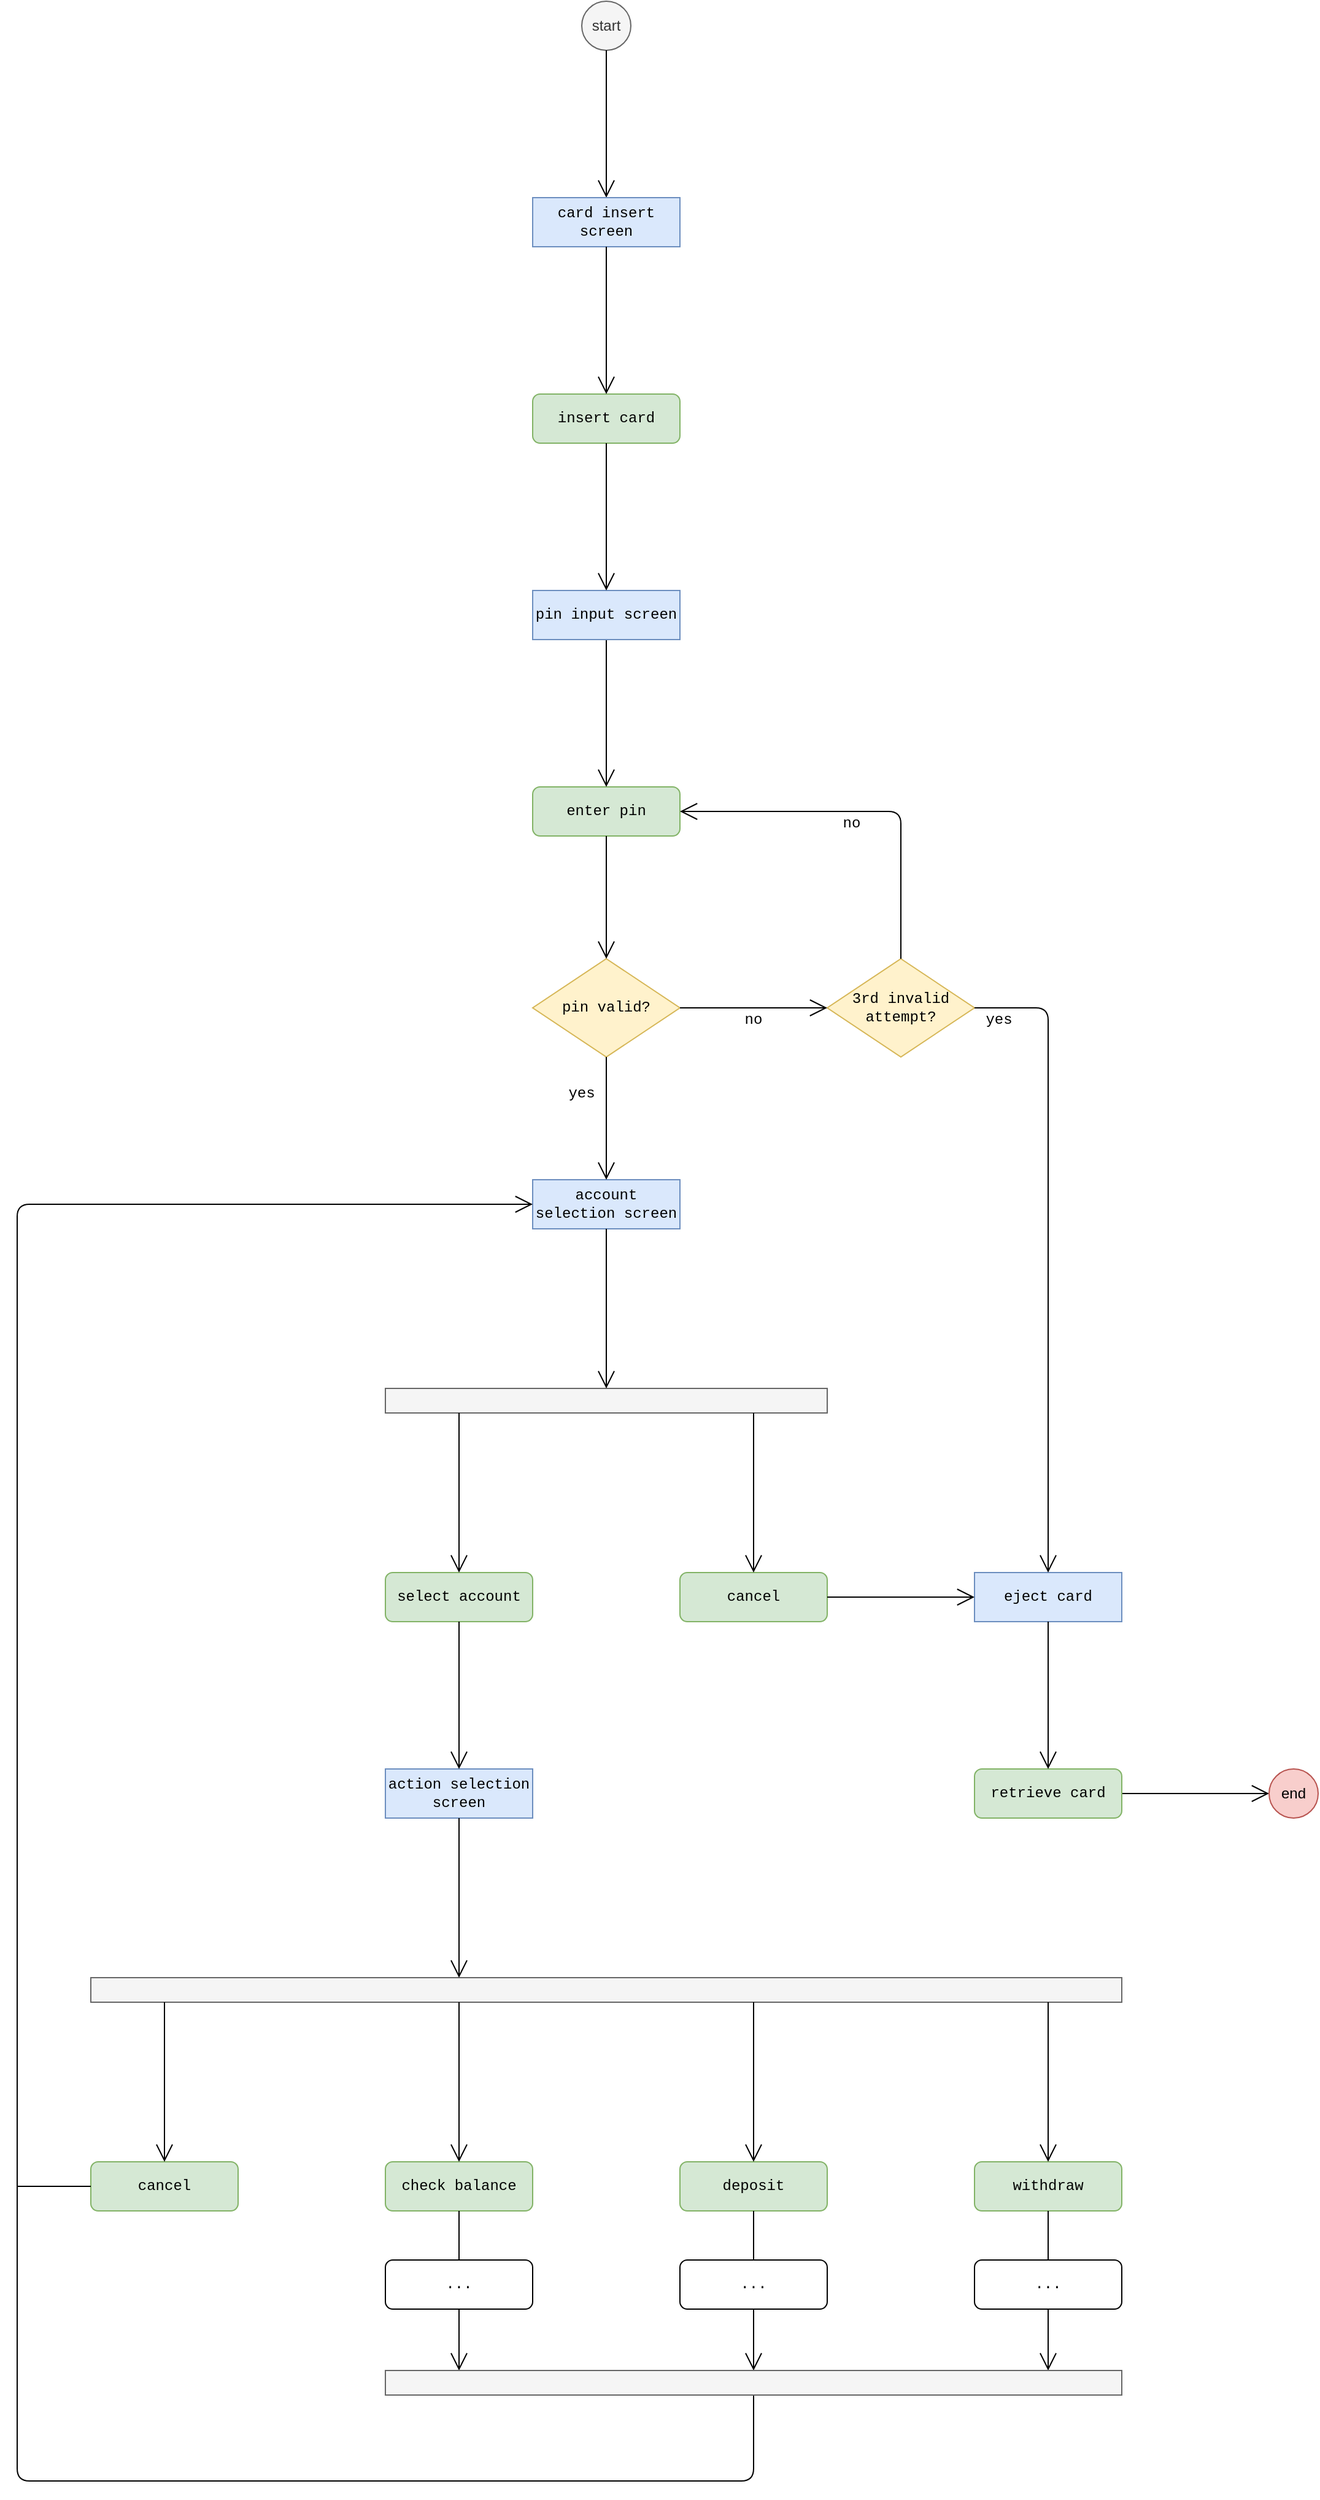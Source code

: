 <mxfile version="14.1.8" type="device"><diagram id="ihqMIaTf8OAF57CBlRL2" name="Page-1"><mxGraphModel dx="2200" dy="1813" grid="1" gridSize="10" guides="1" tooltips="1" connect="1" arrows="1" fold="1" page="1" pageScale="1" pageWidth="850" pageHeight="1100" math="0" shadow="0"><root><mxCell id="0"/><mxCell id="1" parent="0"/><mxCell id="f5XlnGI-PrZ9Zr5Y0vNG-1" value="start" style="ellipse;whiteSpace=wrap;html=1;aspect=fixed;fillColor=#f5f5f5;strokeColor=#666666;fontColor=#333333;" vertex="1" parent="1"><mxGeometry x="80" y="-280" width="40" height="40" as="geometry"/></mxCell><mxCell id="f5XlnGI-PrZ9Zr5Y0vNG-2" value="insert card" style="rounded=1;whiteSpace=wrap;html=1;fontFamily=Courier New;fillColor=#d5e8d4;strokeColor=#82b366;" vertex="1" parent="1"><mxGeometry x="40" y="40" width="120" height="40" as="geometry"/></mxCell><mxCell id="f5XlnGI-PrZ9Zr5Y0vNG-3" value="enter pin" style="rounded=1;whiteSpace=wrap;html=1;fontFamily=Courier New;fillColor=#d5e8d4;strokeColor=#82b366;" vertex="1" parent="1"><mxGeometry x="40" y="360" width="120" height="40" as="geometry"/></mxCell><mxCell id="f5XlnGI-PrZ9Zr5Y0vNG-4" value="pin valid?" style="rhombus;whiteSpace=wrap;html=1;fontFamily=Courier New;fillColor=#fff2cc;strokeColor=#d6b656;" vertex="1" parent="1"><mxGeometry x="40" y="500" width="120" height="80" as="geometry"/></mxCell><mxCell id="f5XlnGI-PrZ9Zr5Y0vNG-8" value="account selection screen" style="rounded=0;whiteSpace=wrap;html=1;fontFamily=Courier New;fillColor=#dae8fc;strokeColor=#6c8ebf;" vertex="1" parent="1"><mxGeometry x="40" y="680" width="120" height="40" as="geometry"/></mxCell><mxCell id="f5XlnGI-PrZ9Zr5Y0vNG-9" value="action selection screen" style="rounded=0;whiteSpace=wrap;html=1;fontFamily=Courier New;fillColor=#dae8fc;strokeColor=#6c8ebf;" vertex="1" parent="1"><mxGeometry x="-80" y="1160" width="120" height="40" as="geometry"/></mxCell><mxCell id="f5XlnGI-PrZ9Zr5Y0vNG-10" value="3rd invalid attempt?" style="rhombus;whiteSpace=wrap;html=1;fontFamily=Courier New;fillColor=#fff2cc;strokeColor=#d6b656;" vertex="1" parent="1"><mxGeometry x="280" y="500" width="120" height="80" as="geometry"/></mxCell><mxCell id="f5XlnGI-PrZ9Zr5Y0vNG-11" value="eject card" style="rounded=0;whiteSpace=wrap;html=1;fontFamily=Courier New;fillColor=#dae8fc;strokeColor=#6c8ebf;" vertex="1" parent="1"><mxGeometry x="400" y="1000" width="120" height="40" as="geometry"/></mxCell><mxCell id="f5XlnGI-PrZ9Zr5Y0vNG-14" value="" style="rounded=0;whiteSpace=wrap;html=1;fontFamily=Courier New;fillColor=#f5f5f5;strokeColor=#666666;fontColor=#333333;" vertex="1" parent="1"><mxGeometry x="-80" y="850" width="360" height="20" as="geometry"/></mxCell><mxCell id="f5XlnGI-PrZ9Zr5Y0vNG-15" value="select account" style="rounded=1;whiteSpace=wrap;html=1;fontFamily=Courier New;fillColor=#d5e8d4;strokeColor=#82b366;" vertex="1" parent="1"><mxGeometry x="-80" y="1000" width="120" height="40" as="geometry"/></mxCell><mxCell id="f5XlnGI-PrZ9Zr5Y0vNG-16" value="cancel" style="rounded=1;whiteSpace=wrap;html=1;fontFamily=Courier New;fillColor=#d5e8d4;strokeColor=#82b366;" vertex="1" parent="1"><mxGeometry x="160" y="1000" width="120" height="40" as="geometry"/></mxCell><mxCell id="f5XlnGI-PrZ9Zr5Y0vNG-17" value="" style="rounded=0;whiteSpace=wrap;html=1;fontFamily=Courier New;fillColor=#f5f5f5;strokeColor=#666666;fontColor=#333333;" vertex="1" parent="1"><mxGeometry x="-320" y="1330" width="840" height="20" as="geometry"/></mxCell><mxCell id="f5XlnGI-PrZ9Zr5Y0vNG-18" value="check balance" style="rounded=1;whiteSpace=wrap;html=1;fontFamily=Courier New;fillColor=#d5e8d4;strokeColor=#82b366;" vertex="1" parent="1"><mxGeometry x="-80" y="1480" width="120" height="40" as="geometry"/></mxCell><mxCell id="f5XlnGI-PrZ9Zr5Y0vNG-19" value="deposit" style="rounded=1;whiteSpace=wrap;html=1;fontFamily=Courier New;fillColor=#d5e8d4;strokeColor=#82b366;" vertex="1" parent="1"><mxGeometry x="160" y="1480" width="120" height="40" as="geometry"/></mxCell><mxCell id="f5XlnGI-PrZ9Zr5Y0vNG-20" value="withdraw" style="rounded=1;whiteSpace=wrap;html=1;fontFamily=Courier New;fillColor=#d5e8d4;strokeColor=#82b366;" vertex="1" parent="1"><mxGeometry x="400" y="1480" width="120" height="40" as="geometry"/></mxCell><mxCell id="f5XlnGI-PrZ9Zr5Y0vNG-21" value="cancel" style="rounded=1;whiteSpace=wrap;html=1;fontFamily=Courier New;fillColor=#d5e8d4;strokeColor=#82b366;" vertex="1" parent="1"><mxGeometry x="-320" y="1480" width="120" height="40" as="geometry"/></mxCell><mxCell id="f5XlnGI-PrZ9Zr5Y0vNG-22" value="" style="endArrow=open;endFill=1;endSize=12;html=1;fontFamily=Courier New;exitX=0.5;exitY=1;exitDx=0;exitDy=0;entryX=0;entryY=0.5;entryDx=0;entryDy=0;" edge="1" parent="1" source="f5XlnGI-PrZ9Zr5Y0vNG-37" target="f5XlnGI-PrZ9Zr5Y0vNG-8"><mxGeometry width="160" relative="1" as="geometry"><mxPoint x="-10" y="1330" as="sourcePoint"/><mxPoint x="150" y="1330" as="targetPoint"/><Array as="points"><mxPoint x="220" y="1740"/><mxPoint x="-380" y="1740"/><mxPoint x="-380" y="700"/></Array></mxGeometry></mxCell><mxCell id="f5XlnGI-PrZ9Zr5Y0vNG-23" value="" style="endArrow=open;endFill=1;endSize=12;html=1;fontFamily=Courier New;exitX=0.5;exitY=1;exitDx=0;exitDy=0;" edge="1" parent="1" source="f5XlnGI-PrZ9Zr5Y0vNG-8"><mxGeometry width="160" relative="1" as="geometry"><mxPoint x="-10" y="960" as="sourcePoint"/><mxPoint x="100" y="850" as="targetPoint"/></mxGeometry></mxCell><mxCell id="f5XlnGI-PrZ9Zr5Y0vNG-24" value="" style="endArrow=open;endFill=1;endSize=12;html=1;fontFamily=Courier New;" edge="1" parent="1"><mxGeometry width="160" relative="1" as="geometry"><mxPoint x="-20" y="870" as="sourcePoint"/><mxPoint x="-20" y="1000" as="targetPoint"/></mxGeometry></mxCell><mxCell id="f5XlnGI-PrZ9Zr5Y0vNG-27" value="" style="endArrow=open;endFill=1;endSize=12;html=1;fontFamily=Courier New;" edge="1" parent="1"><mxGeometry width="160" relative="1" as="geometry"><mxPoint x="220" y="870" as="sourcePoint"/><mxPoint x="220" y="1000" as="targetPoint"/></mxGeometry></mxCell><mxCell id="f5XlnGI-PrZ9Zr5Y0vNG-28" value="" style="endArrow=open;endFill=1;endSize=12;html=1;fontFamily=Courier New;exitX=0.5;exitY=1;exitDx=0;exitDy=0;entryX=0.5;entryY=0;entryDx=0;entryDy=0;" edge="1" parent="1" source="f5XlnGI-PrZ9Zr5Y0vNG-15" target="f5XlnGI-PrZ9Zr5Y0vNG-9"><mxGeometry width="160" relative="1" as="geometry"><mxPoint x="-10" y="880" as="sourcePoint"/><mxPoint x="-10" y="1010" as="targetPoint"/></mxGeometry></mxCell><mxCell id="f5XlnGI-PrZ9Zr5Y0vNG-29" value="" style="endArrow=open;endFill=1;endSize=12;html=1;fontFamily=Courier New;" edge="1" parent="1"><mxGeometry width="160" relative="1" as="geometry"><mxPoint x="-20" y="1200" as="sourcePoint"/><mxPoint x="-20" y="1330" as="targetPoint"/></mxGeometry></mxCell><mxCell id="f5XlnGI-PrZ9Zr5Y0vNG-30" value="" style="endArrow=open;endFill=1;endSize=12;html=1;fontFamily=Courier New;" edge="1" parent="1"><mxGeometry width="160" relative="1" as="geometry"><mxPoint x="-260" y="1350" as="sourcePoint"/><mxPoint x="-260" y="1480" as="targetPoint"/></mxGeometry></mxCell><mxCell id="f5XlnGI-PrZ9Zr5Y0vNG-31" value="" style="endArrow=open;endFill=1;endSize=12;html=1;fontFamily=Courier New;" edge="1" parent="1"><mxGeometry width="160" relative="1" as="geometry"><mxPoint x="220" y="1350" as="sourcePoint"/><mxPoint x="220" y="1480" as="targetPoint"/></mxGeometry></mxCell><mxCell id="f5XlnGI-PrZ9Zr5Y0vNG-32" value="" style="endArrow=open;endFill=1;endSize=12;html=1;fontFamily=Courier New;" edge="1" parent="1"><mxGeometry width="160" relative="1" as="geometry"><mxPoint x="460" y="1350" as="sourcePoint"/><mxPoint x="460" y="1480" as="targetPoint"/></mxGeometry></mxCell><mxCell id="f5XlnGI-PrZ9Zr5Y0vNG-33" value="" style="endArrow=open;endFill=1;endSize=12;html=1;fontFamily=Courier New;" edge="1" parent="1"><mxGeometry width="160" relative="1" as="geometry"><mxPoint x="-20" y="1350" as="sourcePoint"/><mxPoint x="-20" y="1480" as="targetPoint"/></mxGeometry></mxCell><mxCell id="f5XlnGI-PrZ9Zr5Y0vNG-34" value="" style="endArrow=open;endFill=1;endSize=12;html=1;fontFamily=Courier New;" edge="1" parent="1"><mxGeometry width="160" relative="1" as="geometry"><mxPoint x="220" y="1520" as="sourcePoint"/><mxPoint x="220" y="1650" as="targetPoint"/></mxGeometry></mxCell><mxCell id="f5XlnGI-PrZ9Zr5Y0vNG-35" value="" style="endArrow=open;endFill=1;endSize=12;html=1;fontFamily=Courier New;" edge="1" parent="1"><mxGeometry width="160" relative="1" as="geometry"><mxPoint x="460" y="1520" as="sourcePoint"/><mxPoint x="460" y="1650" as="targetPoint"/></mxGeometry></mxCell><mxCell id="f5XlnGI-PrZ9Zr5Y0vNG-36" value="" style="endArrow=open;endFill=1;endSize=12;html=1;fontFamily=Courier New;" edge="1" parent="1"><mxGeometry width="160" relative="1" as="geometry"><mxPoint x="-20" y="1520" as="sourcePoint"/><mxPoint x="-20" y="1650" as="targetPoint"/></mxGeometry></mxCell><mxCell id="f5XlnGI-PrZ9Zr5Y0vNG-37" value="" style="rounded=0;whiteSpace=wrap;html=1;fontFamily=Courier New;fillColor=#f5f5f5;strokeColor=#666666;fontColor=#333333;" vertex="1" parent="1"><mxGeometry x="-80" y="1650" width="600" height="20" as="geometry"/></mxCell><mxCell id="f5XlnGI-PrZ9Zr5Y0vNG-39" value="" style="endArrow=open;endFill=1;endSize=12;html=1;fontFamily=Courier New;entryX=0;entryY=0.5;entryDx=0;entryDy=0;exitX=1;exitY=0.5;exitDx=0;exitDy=0;" edge="1" parent="1" source="f5XlnGI-PrZ9Zr5Y0vNG-16" target="f5XlnGI-PrZ9Zr5Y0vNG-11"><mxGeometry width="160" relative="1" as="geometry"><mxPoint x="120" y="870" as="sourcePoint"/><mxPoint x="280" y="870" as="targetPoint"/></mxGeometry></mxCell><mxCell id="f5XlnGI-PrZ9Zr5Y0vNG-40" value="" style="endArrow=open;endFill=1;endSize=12;html=1;fontFamily=Courier New;entryX=0.5;entryY=0;entryDx=0;entryDy=0;exitX=1;exitY=0.5;exitDx=0;exitDy=0;" edge="1" parent="1" source="f5XlnGI-PrZ9Zr5Y0vNG-10" target="f5XlnGI-PrZ9Zr5Y0vNG-11"><mxGeometry width="160" relative="1" as="geometry"><mxPoint x="580" y="560" as="sourcePoint"/><mxPoint x="530" y="1030" as="targetPoint"/><Array as="points"><mxPoint x="460" y="540"/></Array></mxGeometry></mxCell><mxCell id="f5XlnGI-PrZ9Zr5Y0vNG-41" value="" style="endArrow=open;endFill=1;endSize=12;html=1;fontFamily=Courier New;exitX=1;exitY=0.5;exitDx=0;exitDy=0;entryX=0;entryY=0.5;entryDx=0;entryDy=0;" edge="1" parent="1" source="f5XlnGI-PrZ9Zr5Y0vNG-69" target="f5XlnGI-PrZ9Zr5Y0vNG-42"><mxGeometry width="160" relative="1" as="geometry"><mxPoint x="650" y="1070" as="sourcePoint"/><mxPoint x="600" y="1020" as="targetPoint"/></mxGeometry></mxCell><mxCell id="f5XlnGI-PrZ9Zr5Y0vNG-42" value="end" style="ellipse;whiteSpace=wrap;html=1;aspect=fixed;fillColor=#f8cecc;strokeColor=#b85450;" vertex="1" parent="1"><mxGeometry x="640" y="1160" width="40" height="40" as="geometry"/></mxCell><mxCell id="f5XlnGI-PrZ9Zr5Y0vNG-45" value="" style="endArrow=open;endFill=1;endSize=12;html=1;fontFamily=Courier New;exitX=1;exitY=0.5;exitDx=0;exitDy=0;entryX=0;entryY=0.5;entryDx=0;entryDy=0;" edge="1" parent="1" source="f5XlnGI-PrZ9Zr5Y0vNG-4" target="f5XlnGI-PrZ9Zr5Y0vNG-10"><mxGeometry width="160" relative="1" as="geometry"><mxPoint x="110" y="730" as="sourcePoint"/><mxPoint x="110" y="860" as="targetPoint"/></mxGeometry></mxCell><mxCell id="f5XlnGI-PrZ9Zr5Y0vNG-47" value="" style="endArrow=open;endFill=1;endSize=12;html=1;fontFamily=Courier New;exitX=0.5;exitY=1;exitDx=0;exitDy=0;entryX=0.5;entryY=0;entryDx=0;entryDy=0;" edge="1" parent="1" source="f5XlnGI-PrZ9Zr5Y0vNG-4" target="f5XlnGI-PrZ9Zr5Y0vNG-8"><mxGeometry width="160" relative="1" as="geometry"><mxPoint x="410" y="550" as="sourcePoint"/><mxPoint x="530" y="550" as="targetPoint"/></mxGeometry></mxCell><mxCell id="f5XlnGI-PrZ9Zr5Y0vNG-48" value="" style="endArrow=open;endFill=1;endSize=12;html=1;fontFamily=Courier New;exitX=0.5;exitY=1;exitDx=0;exitDy=0;entryX=0.5;entryY=0;entryDx=0;entryDy=0;" edge="1" parent="1" source="f5XlnGI-PrZ9Zr5Y0vNG-3" target="f5XlnGI-PrZ9Zr5Y0vNG-4"><mxGeometry width="160" relative="1" as="geometry"><mxPoint x="110" y="590" as="sourcePoint"/><mxPoint x="110" y="690" as="targetPoint"/></mxGeometry></mxCell><mxCell id="f5XlnGI-PrZ9Zr5Y0vNG-49" value="" style="endArrow=open;endFill=1;endSize=12;html=1;fontFamily=Courier New;entryX=0.5;entryY=0;entryDx=0;entryDy=0;exitX=0.5;exitY=1;exitDx=0;exitDy=0;" edge="1" parent="1" source="f5XlnGI-PrZ9Zr5Y0vNG-58" target="f5XlnGI-PrZ9Zr5Y0vNG-3"><mxGeometry width="160" relative="1" as="geometry"><mxPoint x="100" y="280" as="sourcePoint"/><mxPoint x="110" y="510" as="targetPoint"/></mxGeometry></mxCell><mxCell id="f5XlnGI-PrZ9Zr5Y0vNG-50" value="" style="endArrow=open;endFill=1;endSize=12;html=1;fontFamily=Courier New;exitX=0.5;exitY=1;exitDx=0;exitDy=0;entryX=0.5;entryY=0;entryDx=0;entryDy=0;" edge="1" parent="1" source="f5XlnGI-PrZ9Zr5Y0vNG-1" target="f5XlnGI-PrZ9Zr5Y0vNG-67"><mxGeometry width="160" relative="1" as="geometry"><mxPoint x="110" y="90" as="sourcePoint"/><mxPoint x="110" y="210" as="targetPoint"/></mxGeometry></mxCell><mxCell id="f5XlnGI-PrZ9Zr5Y0vNG-52" value="" style="endArrow=open;endFill=1;endSize=12;html=1;fontFamily=Courier New;exitX=0.5;exitY=0;exitDx=0;exitDy=0;entryX=1;entryY=0.5;entryDx=0;entryDy=0;" edge="1" parent="1" source="f5XlnGI-PrZ9Zr5Y0vNG-10" target="f5XlnGI-PrZ9Zr5Y0vNG-3"><mxGeometry width="160" relative="1" as="geometry"><mxPoint x="180" y="730" as="sourcePoint"/><mxPoint x="340" y="730" as="targetPoint"/><Array as="points"><mxPoint x="340" y="380"/></Array></mxGeometry></mxCell><mxCell id="f5XlnGI-PrZ9Zr5Y0vNG-53" value="no" style="text;html=1;strokeColor=none;fillColor=none;align=center;verticalAlign=middle;whiteSpace=wrap;rounded=0;fontFamily=Courier New;" vertex="1" parent="1"><mxGeometry x="280" y="380" width="40" height="20" as="geometry"/></mxCell><mxCell id="f5XlnGI-PrZ9Zr5Y0vNG-54" value="no" style="text;html=1;strokeColor=none;fillColor=none;align=center;verticalAlign=middle;whiteSpace=wrap;rounded=0;fontFamily=Courier New;" vertex="1" parent="1"><mxGeometry x="200" y="540" width="40" height="20" as="geometry"/></mxCell><mxCell id="f5XlnGI-PrZ9Zr5Y0vNG-56" value="yes" style="text;html=1;strokeColor=none;fillColor=none;align=center;verticalAlign=middle;whiteSpace=wrap;rounded=0;fontFamily=Courier New;" vertex="1" parent="1"><mxGeometry x="60" y="600" width="40" height="20" as="geometry"/></mxCell><mxCell id="f5XlnGI-PrZ9Zr5Y0vNG-58" value="pin input screen" style="rounded=0;whiteSpace=wrap;html=1;fontFamily=Courier New;fillColor=#dae8fc;strokeColor=#6c8ebf;" vertex="1" parent="1"><mxGeometry x="40" y="200" width="120" height="40" as="geometry"/></mxCell><mxCell id="f5XlnGI-PrZ9Zr5Y0vNG-59" value="" style="endArrow=open;endFill=1;endSize=12;html=1;fontFamily=Courier New;entryX=0.5;entryY=0;entryDx=0;entryDy=0;exitX=0.5;exitY=1;exitDx=0;exitDy=0;" edge="1" parent="1" source="f5XlnGI-PrZ9Zr5Y0vNG-2" target="f5XlnGI-PrZ9Zr5Y0vNG-58"><mxGeometry width="160" relative="1" as="geometry"><mxPoint x="110" y="250" as="sourcePoint"/><mxPoint x="110" y="370" as="targetPoint"/></mxGeometry></mxCell><mxCell id="f5XlnGI-PrZ9Zr5Y0vNG-60" value="yes" style="text;html=1;strokeColor=none;fillColor=none;align=center;verticalAlign=middle;whiteSpace=wrap;rounded=0;fontFamily=Courier New;" vertex="1" parent="1"><mxGeometry x="400" y="540" width="40" height="20" as="geometry"/></mxCell><mxCell id="f5XlnGI-PrZ9Zr5Y0vNG-61" value="" style="endArrow=none;html=1;fontFamily=Courier New;exitX=0;exitY=0.5;exitDx=0;exitDy=0;" edge="1" parent="1" source="f5XlnGI-PrZ9Zr5Y0vNG-21"><mxGeometry width="50" height="50" relative="1" as="geometry"><mxPoint x="230" y="1490" as="sourcePoint"/><mxPoint x="-380" y="1500" as="targetPoint"/></mxGeometry></mxCell><mxCell id="f5XlnGI-PrZ9Zr5Y0vNG-62" value="..." style="rounded=1;whiteSpace=wrap;html=1;fontFamily=Courier New;" vertex="1" parent="1"><mxGeometry x="-80" y="1560" width="120" height="40" as="geometry"/></mxCell><mxCell id="f5XlnGI-PrZ9Zr5Y0vNG-63" value="..." style="rounded=1;whiteSpace=wrap;html=1;fontFamily=Courier New;" vertex="1" parent="1"><mxGeometry x="160" y="1560" width="120" height="40" as="geometry"/></mxCell><mxCell id="f5XlnGI-PrZ9Zr5Y0vNG-66" value="..." style="rounded=1;whiteSpace=wrap;html=1;fontFamily=Courier New;" vertex="1" parent="1"><mxGeometry x="400" y="1560" width="120" height="40" as="geometry"/></mxCell><mxCell id="f5XlnGI-PrZ9Zr5Y0vNG-67" value="card insert screen" style="rounded=0;whiteSpace=wrap;html=1;fontFamily=Courier New;fillColor=#dae8fc;strokeColor=#6c8ebf;" vertex="1" parent="1"><mxGeometry x="40" y="-120" width="120" height="40" as="geometry"/></mxCell><mxCell id="f5XlnGI-PrZ9Zr5Y0vNG-68" value="" style="endArrow=open;endFill=1;endSize=12;html=1;fontFamily=Courier New;exitX=0.5;exitY=1;exitDx=0;exitDy=0;entryX=0.5;entryY=0;entryDx=0;entryDy=0;" edge="1" parent="1" source="f5XlnGI-PrZ9Zr5Y0vNG-67" target="f5XlnGI-PrZ9Zr5Y0vNG-2"><mxGeometry width="160" relative="1" as="geometry"><mxPoint x="110" y="-230" as="sourcePoint"/><mxPoint x="110" y="-110" as="targetPoint"/></mxGeometry></mxCell><mxCell id="f5XlnGI-PrZ9Zr5Y0vNG-69" value="retrieve card" style="rounded=1;whiteSpace=wrap;html=1;fontFamily=Courier New;fillColor=#d5e8d4;strokeColor=#82b366;" vertex="1" parent="1"><mxGeometry x="400" y="1160" width="120" height="40" as="geometry"/></mxCell><mxCell id="f5XlnGI-PrZ9Zr5Y0vNG-70" value="" style="endArrow=open;endFill=1;endSize=12;html=1;fontFamily=Courier New;exitX=0.5;exitY=1;exitDx=0;exitDy=0;entryX=0.5;entryY=0;entryDx=0;entryDy=0;" edge="1" parent="1" source="f5XlnGI-PrZ9Zr5Y0vNG-11" target="f5XlnGI-PrZ9Zr5Y0vNG-69"><mxGeometry width="160" relative="1" as="geometry"><mxPoint x="530" y="1190" as="sourcePoint"/><mxPoint x="650" y="1190" as="targetPoint"/></mxGeometry></mxCell></root></mxGraphModel></diagram></mxfile>